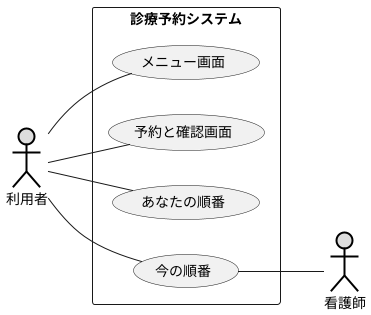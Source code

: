 @startuml ユースケース図
left to right direction
actor 利用者#DDDDDD;line:black;line.bold;
actor 看護師#DDDDDD;line:black;line.bold;
rectangle 診療予約システム{
    usecase メニュー画面
    usecase 予約と確認画面
    usecase あなたの順番
    usecase 今の順番
}
利用者 -- メニュー画面
利用者 -- 予約と確認画面
利用者 -- あなたの順番
利用者 -- 今の順番
今の順番 -- 看護師
@enduml

